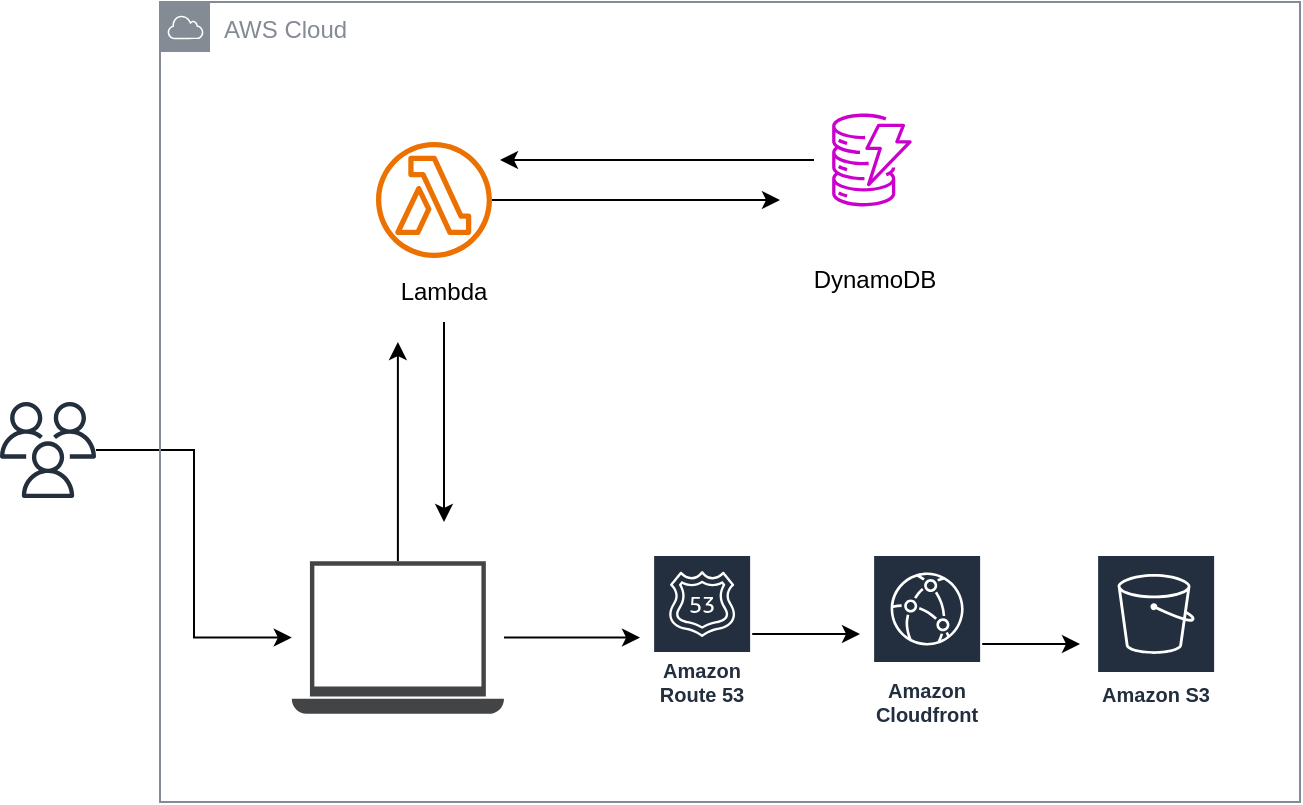 <mxfile version="24.0.7" type="github">
  <diagram name="Page-1" id="3mGJDqORtcJUpP6yf5p0">
    <mxGraphModel dx="1050" dy="522" grid="1" gridSize="10" guides="1" tooltips="1" connect="1" arrows="1" fold="1" page="1" pageScale="1" pageWidth="850" pageHeight="1100" math="0" shadow="0">
      <root>
        <mxCell id="0" />
        <mxCell id="1" parent="0" />
        <mxCell id="ah-95mT-9lsRJMBLoWjS-29" style="edgeStyle=elbowEdgeStyle;rounded=0;orthogonalLoop=1;jettySize=auto;html=1;" parent="1" source="ah-95mT-9lsRJMBLoWjS-4" target="ah-95mT-9lsRJMBLoWjS-13" edge="1">
          <mxGeometry relative="1" as="geometry">
            <mxPoint x="120" y="430" as="targetPoint" />
          </mxGeometry>
        </mxCell>
        <mxCell id="ah-95mT-9lsRJMBLoWjS-4" value="" style="sketch=0;outlineConnect=0;fontColor=#232F3E;gradientColor=none;fillColor=#232F3D;strokeColor=none;dashed=0;verticalLabelPosition=bottom;verticalAlign=top;align=center;html=1;fontSize=12;fontStyle=0;aspect=fixed;pointerEvents=1;shape=mxgraph.aws4.users;" parent="1" vertex="1">
          <mxGeometry x="50" y="300" width="48" height="48" as="geometry" />
        </mxCell>
        <mxCell id="ah-95mT-9lsRJMBLoWjS-16" style="edgeStyle=orthogonalEdgeStyle;rounded=0;orthogonalLoop=1;jettySize=auto;html=1;" parent="1" source="ah-95mT-9lsRJMBLoWjS-5" edge="1">
          <mxGeometry relative="1" as="geometry">
            <mxPoint x="440" y="199" as="targetPoint" />
          </mxGeometry>
        </mxCell>
        <mxCell id="ah-95mT-9lsRJMBLoWjS-5" value="" style="sketch=0;outlineConnect=0;fontColor=#232F3E;gradientColor=none;fillColor=#ED7100;strokeColor=none;dashed=0;verticalLabelPosition=bottom;verticalAlign=top;align=center;html=1;fontSize=12;fontStyle=0;aspect=fixed;pointerEvents=1;shape=mxgraph.aws4.lambda_function;" parent="1" vertex="1">
          <mxGeometry x="238" y="170" width="58" height="58" as="geometry" />
        </mxCell>
        <mxCell id="ah-95mT-9lsRJMBLoWjS-19" style="edgeStyle=orthogonalEdgeStyle;rounded=0;orthogonalLoop=1;jettySize=auto;html=1;" parent="1" source="ah-95mT-9lsRJMBLoWjS-6" edge="1">
          <mxGeometry relative="1" as="geometry">
            <mxPoint x="272" y="360" as="targetPoint" />
          </mxGeometry>
        </mxCell>
        <mxCell id="ah-95mT-9lsRJMBLoWjS-6" value="Lambda" style="text;strokeColor=none;align=center;fillColor=none;html=1;verticalAlign=middle;whiteSpace=wrap;rounded=0;" parent="1" vertex="1">
          <mxGeometry x="242" y="230" width="60" height="30" as="geometry" />
        </mxCell>
        <mxCell id="ah-95mT-9lsRJMBLoWjS-7" value="" style="sketch=0;points=[[0,0,0],[0.25,0,0],[0.5,0,0],[0.75,0,0],[1,0,0],[0,1,0],[0.25,1,0],[0.5,1,0],[0.75,1,0],[1,1,0],[0,0.25,0],[0,0.5,0],[0,0.75,0],[1,0.25,0],[1,0.5,0],[1,0.75,0]];outlineConnect=0;fontColor=#232F3E;fillColor=none;strokeColor=#CC00CC;dashed=0;verticalLabelPosition=bottom;verticalAlign=top;align=center;html=1;fontSize=12;fontStyle=0;aspect=fixed;shape=mxgraph.aws4.resourceIcon;resIcon=mxgraph.aws4.dynamodb;gradientColor=default;" parent="1" vertex="1">
          <mxGeometry x="457" y="150" width="58" height="58" as="geometry" />
        </mxCell>
        <mxCell id="ah-95mT-9lsRJMBLoWjS-8" value="DynamoDB" style="text;strokeColor=none;align=center;fillColor=none;html=1;verticalAlign=middle;whiteSpace=wrap;rounded=0;" parent="1" vertex="1">
          <mxGeometry x="460" y="228" width="55" height="22" as="geometry" />
        </mxCell>
        <mxCell id="ah-95mT-9lsRJMBLoWjS-23" style="edgeStyle=orthogonalEdgeStyle;rounded=0;orthogonalLoop=1;jettySize=auto;html=1;" parent="1" source="ah-95mT-9lsRJMBLoWjS-9" edge="1">
          <mxGeometry relative="1" as="geometry">
            <mxPoint x="480" y="416" as="targetPoint" />
          </mxGeometry>
        </mxCell>
        <mxCell id="ah-95mT-9lsRJMBLoWjS-9" value="Amazon Route 53" style="sketch=0;outlineConnect=0;fontColor=#232F3E;gradientColor=none;strokeColor=#ffffff;fillColor=#232F3E;dashed=0;verticalLabelPosition=middle;verticalAlign=bottom;align=center;html=1;whiteSpace=wrap;fontSize=10;fontStyle=1;spacing=3;shape=mxgraph.aws4.productIcon;prIcon=mxgraph.aws4.route_53;" parent="1" vertex="1">
          <mxGeometry x="376.06" y="376" width="50" height="80" as="geometry" />
        </mxCell>
        <mxCell id="ah-95mT-9lsRJMBLoWjS-24" style="edgeStyle=orthogonalEdgeStyle;rounded=0;orthogonalLoop=1;jettySize=auto;html=1;" parent="1" source="ah-95mT-9lsRJMBLoWjS-10" edge="1">
          <mxGeometry relative="1" as="geometry">
            <mxPoint x="590" y="421" as="targetPoint" />
          </mxGeometry>
        </mxCell>
        <mxCell id="ah-95mT-9lsRJMBLoWjS-10" value="Amazon Cloudfront" style="sketch=0;outlineConnect=0;fontColor=#232F3E;gradientColor=none;strokeColor=#ffffff;fillColor=#232F3E;dashed=0;verticalLabelPosition=middle;verticalAlign=bottom;align=center;html=1;whiteSpace=wrap;fontSize=10;fontStyle=1;spacing=3;shape=mxgraph.aws4.productIcon;prIcon=mxgraph.aws4.cloudfront;" parent="1" vertex="1">
          <mxGeometry x="486.06" y="376" width="55" height="90" as="geometry" />
        </mxCell>
        <mxCell id="ah-95mT-9lsRJMBLoWjS-11" value="Amazon S3" style="sketch=0;outlineConnect=0;fontColor=#232F3E;gradientColor=none;strokeColor=#ffffff;fillColor=#232F3E;dashed=0;verticalLabelPosition=middle;verticalAlign=bottom;align=center;html=1;whiteSpace=wrap;fontSize=10;fontStyle=1;spacing=3;shape=mxgraph.aws4.productIcon;prIcon=mxgraph.aws4.s3;" parent="1" vertex="1">
          <mxGeometry x="598.06" y="376" width="60" height="80" as="geometry" />
        </mxCell>
        <mxCell id="ah-95mT-9lsRJMBLoWjS-25" style="edgeStyle=orthogonalEdgeStyle;rounded=0;orthogonalLoop=1;jettySize=auto;html=1;" parent="1" source="ah-95mT-9lsRJMBLoWjS-13" edge="1">
          <mxGeometry relative="1" as="geometry">
            <mxPoint x="370" y="417.8" as="targetPoint" />
          </mxGeometry>
        </mxCell>
        <mxCell id="ah-95mT-9lsRJMBLoWjS-26" style="edgeStyle=orthogonalEdgeStyle;rounded=0;orthogonalLoop=1;jettySize=auto;html=1;" parent="1" source="ah-95mT-9lsRJMBLoWjS-13" edge="1">
          <mxGeometry relative="1" as="geometry">
            <mxPoint x="248.945" y="270" as="targetPoint" />
          </mxGeometry>
        </mxCell>
        <mxCell id="ah-95mT-9lsRJMBLoWjS-13" value="" style="sketch=0;pointerEvents=1;shadow=0;dashed=0;html=1;strokeColor=none;fillColor=#434445;aspect=fixed;labelPosition=center;verticalLabelPosition=bottom;verticalAlign=top;align=center;outlineConnect=0;shape=mxgraph.vvd.laptop;" parent="1" vertex="1">
          <mxGeometry x="195.89" y="379.6" width="106.11" height="76.4" as="geometry" />
        </mxCell>
        <mxCell id="ah-95mT-9lsRJMBLoWjS-14" value="" style="shape=image;html=1;verticalAlign=top;verticalLabelPosition=bottom;labelBackgroundColor=#ffffff;imageAspect=0;aspect=fixed;image=https://cdn4.iconfinder.com/data/icons/ionicons/512/icon-ios7-world-128.png" parent="1" vertex="1">
          <mxGeometry x="223.95" y="388.8" width="48" height="48" as="geometry" />
        </mxCell>
        <mxCell id="ah-95mT-9lsRJMBLoWjS-18" style="edgeStyle=orthogonalEdgeStyle;rounded=0;orthogonalLoop=1;jettySize=auto;html=1;entryX=1.069;entryY=0.155;entryDx=0;entryDy=0;entryPerimeter=0;" parent="1" source="ah-95mT-9lsRJMBLoWjS-7" target="ah-95mT-9lsRJMBLoWjS-5" edge="1">
          <mxGeometry relative="1" as="geometry" />
        </mxCell>
        <mxCell id="DTBQeKrMP1faP-s7X1D7-1" value="AWS Cloud" style="sketch=0;outlineConnect=0;gradientColor=none;html=1;whiteSpace=wrap;fontSize=12;fontStyle=0;shape=mxgraph.aws4.group;grIcon=mxgraph.aws4.group_aws_cloud;strokeColor=#858B94;fillColor=none;verticalAlign=top;align=left;spacingLeft=30;fontColor=#858B94;dashed=0;" vertex="1" parent="1">
          <mxGeometry x="130" y="100" width="570" height="400" as="geometry" />
        </mxCell>
      </root>
    </mxGraphModel>
  </diagram>
</mxfile>
